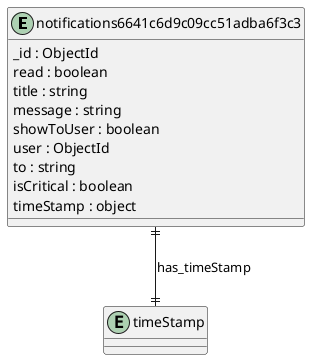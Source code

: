 @startuml notifications6641c6d9c09cc51adba6f3c3_Diagram

entity "notifications6641c6d9c09cc51adba6f3c3" as notifications6641c6d9c09cc51adba6f3c3 {
  _id : ObjectId
  read : boolean
  title : string
  message : string
  showToUser : boolean
  user : ObjectId
  to : string
  isCritical : boolean
  timeStamp : object
}

entity "timeStamp" as timeStamp {
}

' // Relationships
notifications6641c6d9c09cc51adba6f3c3 ||--|| timeStamp : has_timeStamp
@enduml